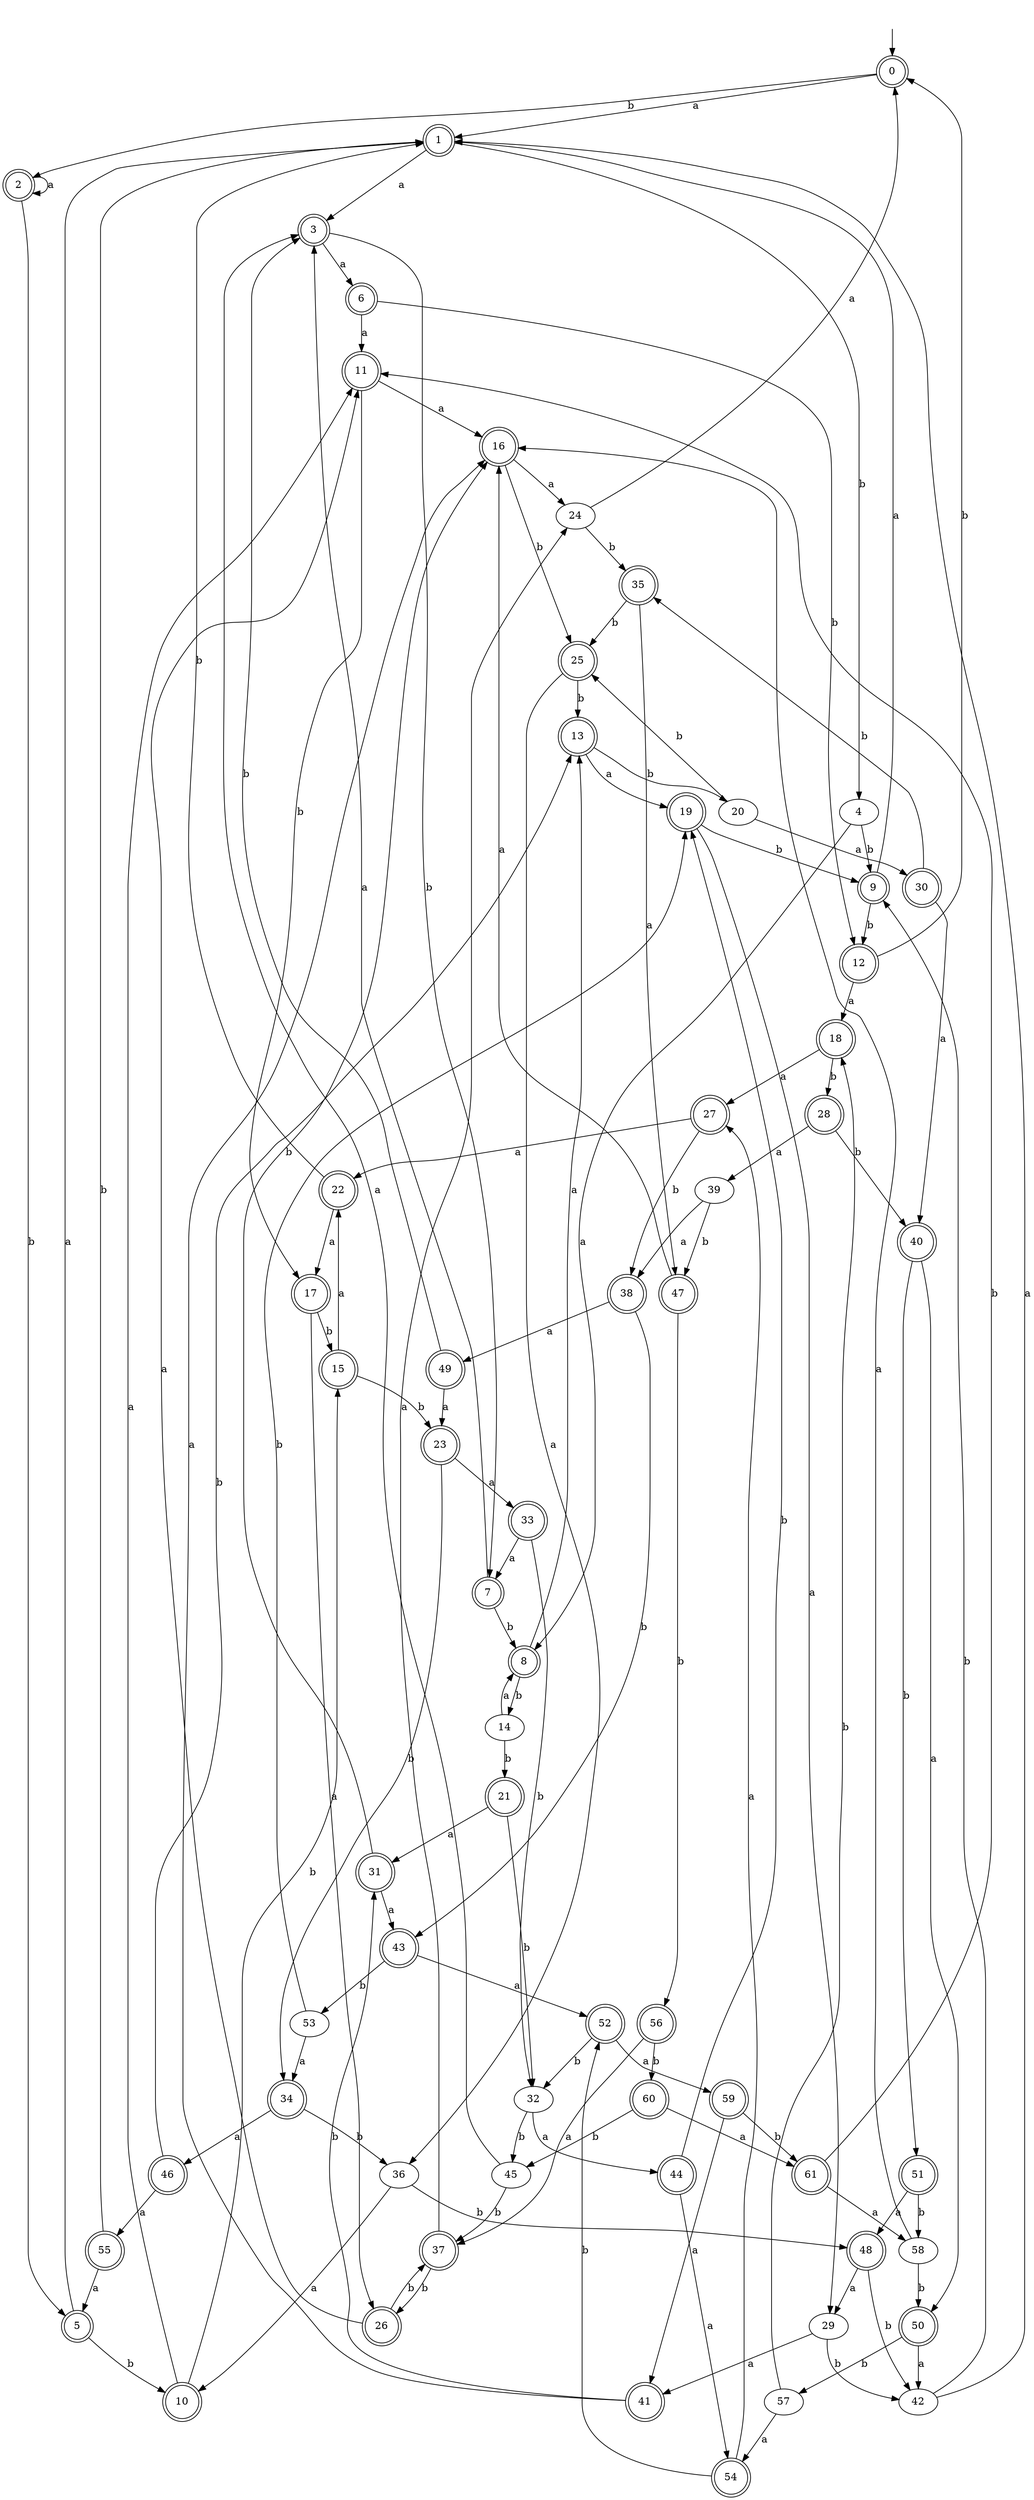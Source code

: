 digraph RandomDFA {
  __start0 [label="", shape=none];
  __start0 -> 0 [label=""];
  0 [shape=circle] [shape=doublecircle]
  0 -> 1 [label="a"]
  0 -> 2 [label="b"]
  1 [shape=doublecircle]
  1 -> 3 [label="a"]
  1 -> 4 [label="b"]
  2 [shape=doublecircle]
  2 -> 2 [label="a"]
  2 -> 5 [label="b"]
  3 [shape=doublecircle]
  3 -> 6 [label="a"]
  3 -> 7 [label="b"]
  4
  4 -> 8 [label="a"]
  4 -> 9 [label="b"]
  5 [shape=doublecircle]
  5 -> 1 [label="a"]
  5 -> 10 [label="b"]
  6 [shape=doublecircle]
  6 -> 11 [label="a"]
  6 -> 12 [label="b"]
  7 [shape=doublecircle]
  7 -> 3 [label="a"]
  7 -> 8 [label="b"]
  8 [shape=doublecircle]
  8 -> 13 [label="a"]
  8 -> 14 [label="b"]
  9 [shape=doublecircle]
  9 -> 1 [label="a"]
  9 -> 12 [label="b"]
  10 [shape=doublecircle]
  10 -> 11 [label="a"]
  10 -> 15 [label="b"]
  11 [shape=doublecircle]
  11 -> 16 [label="a"]
  11 -> 17 [label="b"]
  12 [shape=doublecircle]
  12 -> 18 [label="a"]
  12 -> 0 [label="b"]
  13 [shape=doublecircle]
  13 -> 19 [label="a"]
  13 -> 20 [label="b"]
  14
  14 -> 8 [label="a"]
  14 -> 21 [label="b"]
  15 [shape=doublecircle]
  15 -> 22 [label="a"]
  15 -> 23 [label="b"]
  16 [shape=doublecircle]
  16 -> 24 [label="a"]
  16 -> 25 [label="b"]
  17 [shape=doublecircle]
  17 -> 26 [label="a"]
  17 -> 15 [label="b"]
  18 [shape=doublecircle]
  18 -> 27 [label="a"]
  18 -> 28 [label="b"]
  19 [shape=doublecircle]
  19 -> 29 [label="a"]
  19 -> 9 [label="b"]
  20
  20 -> 30 [label="a"]
  20 -> 25 [label="b"]
  21 [shape=doublecircle]
  21 -> 31 [label="a"]
  21 -> 32 [label="b"]
  22 [shape=doublecircle]
  22 -> 17 [label="a"]
  22 -> 1 [label="b"]
  23 [shape=doublecircle]
  23 -> 33 [label="a"]
  23 -> 34 [label="b"]
  24
  24 -> 0 [label="a"]
  24 -> 35 [label="b"]
  25 [shape=doublecircle]
  25 -> 36 [label="a"]
  25 -> 13 [label="b"]
  26 [shape=doublecircle]
  26 -> 11 [label="a"]
  26 -> 37 [label="b"]
  27 [shape=doublecircle]
  27 -> 22 [label="a"]
  27 -> 38 [label="b"]
  28 [shape=doublecircle]
  28 -> 39 [label="a"]
  28 -> 40 [label="b"]
  29
  29 -> 41 [label="a"]
  29 -> 42 [label="b"]
  30 [shape=doublecircle]
  30 -> 40 [label="a"]
  30 -> 35 [label="b"]
  31 [shape=doublecircle]
  31 -> 43 [label="a"]
  31 -> 16 [label="b"]
  32
  32 -> 44 [label="a"]
  32 -> 45 [label="b"]
  33 [shape=doublecircle]
  33 -> 7 [label="a"]
  33 -> 32 [label="b"]
  34 [shape=doublecircle]
  34 -> 46 [label="a"]
  34 -> 36 [label="b"]
  35 [shape=doublecircle]
  35 -> 47 [label="a"]
  35 -> 25 [label="b"]
  36
  36 -> 10 [label="a"]
  36 -> 48 [label="b"]
  37 [shape=doublecircle]
  37 -> 24 [label="a"]
  37 -> 26 [label="b"]
  38 [shape=doublecircle]
  38 -> 49 [label="a"]
  38 -> 43 [label="b"]
  39
  39 -> 38 [label="a"]
  39 -> 47 [label="b"]
  40 [shape=doublecircle]
  40 -> 50 [label="a"]
  40 -> 51 [label="b"]
  41 [shape=doublecircle]
  41 -> 16 [label="a"]
  41 -> 31 [label="b"]
  42
  42 -> 1 [label="a"]
  42 -> 9 [label="b"]
  43 [shape=doublecircle]
  43 -> 52 [label="a"]
  43 -> 53 [label="b"]
  44 [shape=doublecircle]
  44 -> 54 [label="a"]
  44 -> 19 [label="b"]
  45
  45 -> 3 [label="a"]
  45 -> 37 [label="b"]
  46 [shape=doublecircle]
  46 -> 55 [label="a"]
  46 -> 13 [label="b"]
  47 [shape=doublecircle]
  47 -> 16 [label="a"]
  47 -> 56 [label="b"]
  48 [shape=doublecircle]
  48 -> 29 [label="a"]
  48 -> 42 [label="b"]
  49 [shape=doublecircle]
  49 -> 23 [label="a"]
  49 -> 3 [label="b"]
  50 [shape=doublecircle]
  50 -> 42 [label="a"]
  50 -> 57 [label="b"]
  51 [shape=doublecircle]
  51 -> 48 [label="a"]
  51 -> 58 [label="b"]
  52 [shape=doublecircle]
  52 -> 59 [label="a"]
  52 -> 32 [label="b"]
  53
  53 -> 34 [label="a"]
  53 -> 19 [label="b"]
  54 [shape=doublecircle]
  54 -> 27 [label="a"]
  54 -> 52 [label="b"]
  55 [shape=doublecircle]
  55 -> 5 [label="a"]
  55 -> 1 [label="b"]
  56 [shape=doublecircle]
  56 -> 37 [label="a"]
  56 -> 60 [label="b"]
  57
  57 -> 54 [label="a"]
  57 -> 18 [label="b"]
  58
  58 -> 16 [label="a"]
  58 -> 50 [label="b"]
  59 [shape=doublecircle]
  59 -> 41 [label="a"]
  59 -> 61 [label="b"]
  60 [shape=doublecircle]
  60 -> 61 [label="a"]
  60 -> 45 [label="b"]
  61 [shape=doublecircle]
  61 -> 58 [label="a"]
  61 -> 11 [label="b"]
}
